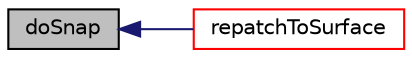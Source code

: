 digraph "doSnap"
{
  bgcolor="transparent";
  edge [fontname="Helvetica",fontsize="10",labelfontname="Helvetica",labelfontsize="10"];
  node [fontname="Helvetica",fontsize="10",shape=record];
  rankdir="LR";
  Node1 [label="doSnap",height=0.2,width=0.4,color="black", fillcolor="grey75", style="filled", fontcolor="black"];
  Node1 -> Node2 [dir="back",color="midnightblue",fontsize="10",style="solid",fontname="Helvetica"];
  Node2 [label="repatchToSurface",height=0.2,width=0.4,color="red",URL="$a02428.html#abf0c9c836463b6164ef331dce238b2fa",tooltip="Repatch faces according to surface nearest the face centre. "];
}
